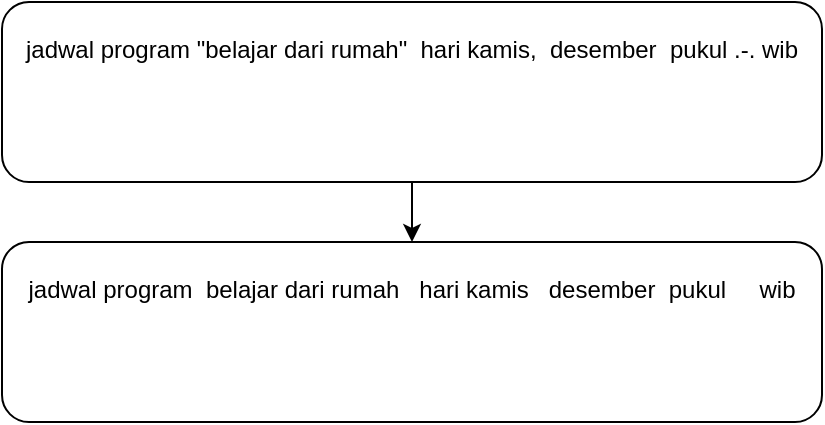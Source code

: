 <mxfile version="14.2.7" type="device"><diagram id="v784VKtAoAaX59sr6y2_" name="Page-1"><mxGraphModel dx="868" dy="425" grid="1" gridSize="10" guides="1" tooltips="1" connect="1" arrows="1" fold="1" page="1" pageScale="1" pageWidth="827" pageHeight="1169" math="0" shadow="0"><root><mxCell id="0"/><mxCell id="1" parent="0"/><mxCell id="1KNiOCyb68YxS8aXUdBT-7" style="edgeStyle=orthogonalEdgeStyle;rounded=0;orthogonalLoop=1;jettySize=auto;html=1;entryX=0.5;entryY=0;entryDx=0;entryDy=0;" parent="1" source="1KNiOCyb68YxS8aXUdBT-4" target="1KNiOCyb68YxS8aXUdBT-5" edge="1"><mxGeometry relative="1" as="geometry"/></mxCell><mxCell id="1KNiOCyb68YxS8aXUdBT-4" value="&lt;div&gt;jadwal program &quot;belajar dari rumah&quot;&amp;nbsp; hari kamis,&amp;nbsp; desember&amp;nbsp; pukul .-. wib&lt;/div&gt;&lt;div&gt;&lt;br&gt;&lt;/div&gt;&lt;div&gt;&lt;br&gt;&lt;/div&gt;&lt;div&gt;&lt;br&gt;&lt;/div&gt;" style="rounded=1;whiteSpace=wrap;html=1;align=center;" parent="1" vertex="1"><mxGeometry x="40" y="50" width="410" height="90" as="geometry"/></mxCell><mxCell id="1KNiOCyb68YxS8aXUdBT-5" value="&lt;div&gt;jadwal program&amp;nbsp; belajar dari rumah&amp;nbsp; &amp;nbsp;hari kamis&amp;nbsp; &amp;nbsp;desember&amp;nbsp; pukul&amp;nbsp; &amp;nbsp; &amp;nbsp;wib&lt;/div&gt;&lt;div&gt;&lt;br&gt;&lt;/div&gt;&lt;div&gt;&lt;br&gt;&lt;/div&gt;&lt;div&gt;&lt;br&gt;&lt;/div&gt;" style="rounded=1;whiteSpace=wrap;html=1;align=center;" parent="1" vertex="1"><mxGeometry x="40" y="170" width="410" height="90" as="geometry"/></mxCell></root></mxGraphModel></diagram></mxfile>